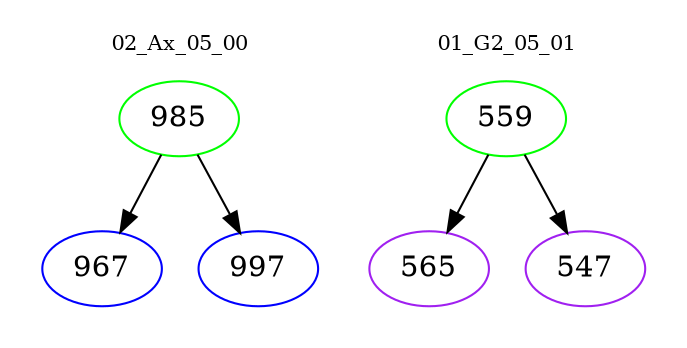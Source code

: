 digraph{
subgraph cluster_0 {
color = white
label = "02_Ax_05_00";
fontsize=10;
T0_985 [label="985", color="green"]
T0_985 -> T0_967 [color="black"]
T0_967 [label="967", color="blue"]
T0_985 -> T0_997 [color="black"]
T0_997 [label="997", color="blue"]
}
subgraph cluster_1 {
color = white
label = "01_G2_05_01";
fontsize=10;
T1_559 [label="559", color="green"]
T1_559 -> T1_565 [color="black"]
T1_565 [label="565", color="purple"]
T1_559 -> T1_547 [color="black"]
T1_547 [label="547", color="purple"]
}
}
